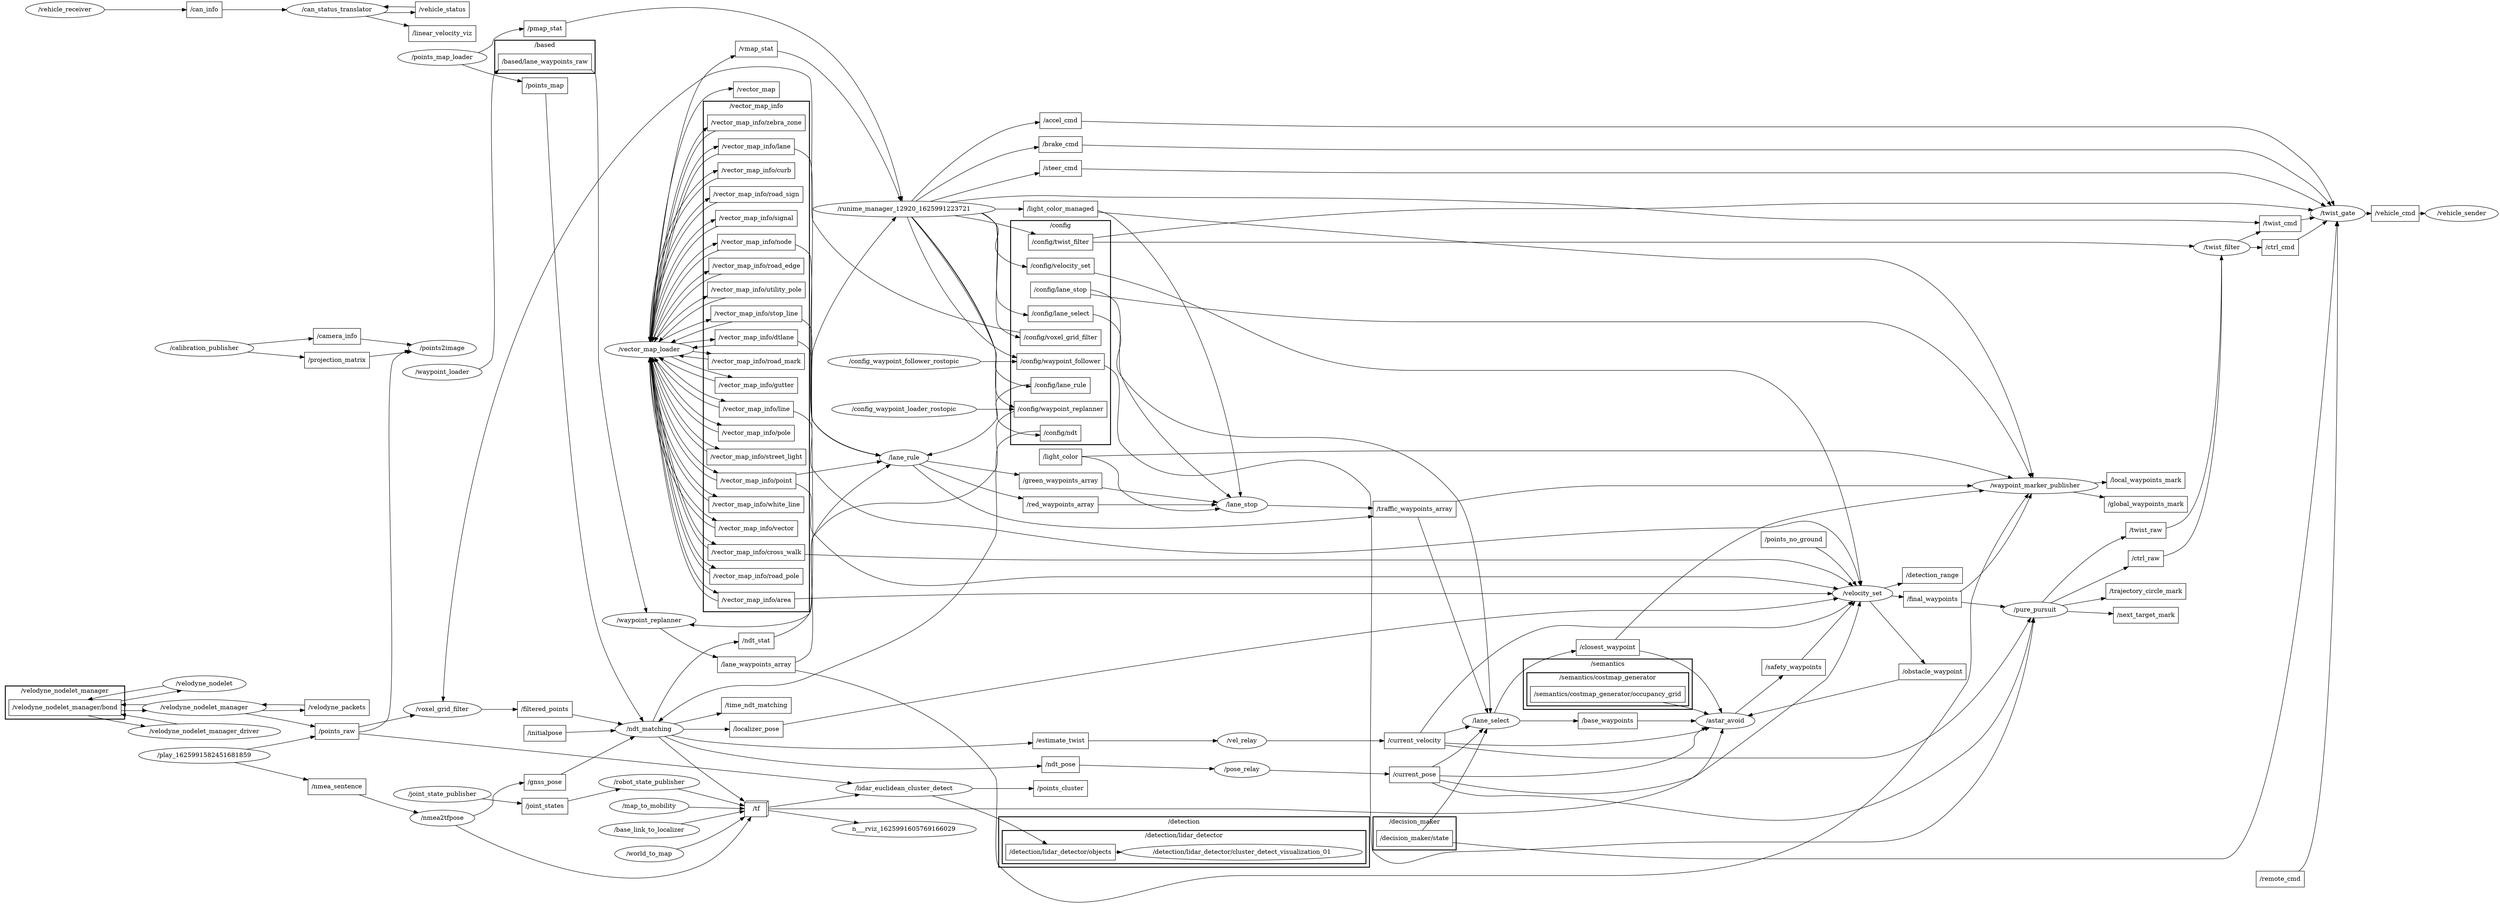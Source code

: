 digraph graphname {
	graph [bb="0,0,4551.3,2062",
		compound=True,
		rank=same,
		rankdir=LR,
		ranksep=0.2
	];
	node [label="\N"];
	subgraph cluster___semantics {
		graph [bb="2748.7,355,3052.7,469",
			compound=True,
			label="/semantics",
			lheight=0.21,
			lp="2900.7,457.5",
			lwidth=0.81,
			rank=same,
			rankdir=LR,
			ranksep=0.2,
			style=bold
		];
		subgraph cluster___semantics__costmap_generator {
			graph [bb="2756.7,363,3044.7,438",
				compound=True,
				label="/semantics/costmap_generator",
				lheight=0.21,
				lp="2900.7,426.5",
				lwidth=2.31,
				rank=same,
				rankdir=LR,
				ranksep=0.2,
				style=bold
			];
			t___semantics__costmap_generator__occupancy_grid			 [URL=topic_3A__semantics__costmap_generator__occupancy_grid,
				height=0.5,
				label="/semantics/costmap_generator/occupancy_grid",
				pos="2900.7,389",
				shape=box,
				tooltip="topic:/semantics/costmap_generator/occupancy_grid",
				width=3.7778];
		}
	}
	subgraph cluster___config {
		graph [bb="1827.3,1229,2010.3,1736",
			compound=True,
			label="/config",
			lheight=0.21,
			lp="1918.8,1724.5",
			lwidth=0.54,
			rank=same,
			rankdir=LR,
			ranksep=0.2,
			style=bold
		];
		t___config__twist_filter		 [URL=topic_3A__config__twist_filter,
			height=0.5,
			label="/config/twist_filter",
			pos="1918.8,1687",
			shape=box,
			tooltip="topic:/config/twist_filter",
			width=1.6389];
		t___config__lane_select		 [URL=topic_3A__config__lane_select,
			height=0.5,
			label="/config/lane_select",
			pos="1918.8,1525",
			shape=box,
			tooltip="topic:/config/lane_select",
			width=1.6528];
		t___config__lane_rule		 [URL=topic_3A__config__lane_rule,
			height=0.5,
			label="/config/lane_rule",
			pos="1918.8,1309",
			shape=box,
			tooltip="topic:/config/lane_rule",
			width=1.5139];
		t___config__waypoint_follower		 [URL=topic_3A__config__waypoint_follower,
			height=0.5,
			label="/config/waypoint_follower",
			pos="1918.8,1471",
			shape=box,
			tooltip="topic:/config/waypoint_follower",
			width=2.2361];
		t___config__voxel_grid_filter		 [URL=topic_3A__config__voxel_grid_filter,
			height=0.5,
			label="/config/voxel_grid_filter",
			pos="1918.8,1363",
			shape=box,
			tooltip="topic:/config/voxel_grid_filter",
			width=2.0833];
		t___config__lane_stop		 [URL=topic_3A__config__lane_stop,
			height=0.5,
			label="/config/lane_stop",
			pos="1918.8,1633",
			shape=box,
			tooltip="topic:/config/lane_stop",
			width=1.5278];
		t___config__ndt		 [URL=topic_3A__config__ndt,
			height=0.5,
			label="/config/ndt",
			pos="1918.8,1255",
			shape=box,
			tooltip="topic:/config/ndt",
			width=1.0556];
		t___config__velocity_set		 [URL=topic_3A__config__velocity_set,
			height=0.5,
			label="/config/velocity_set",
			pos="1918.8,1579",
			shape=box,
			tooltip="topic:/config/velocity_set",
			width=1.7222];
		t___config__waypoint_replanner		 [URL=topic_3A__config__waypoint_replanner,
			height=0.5,
			label="/config/waypoint_replanner",
			pos="1918.8,1417",
			shape=box,
			tooltip="topic:/config/waypoint_replanner",
			width=2.3194];
	}
	subgraph cluster___vector_map_info {
		graph [bb="1273.9,527,1468.9,1682",
			compound=True,
			label="/vector_map_info",
			lheight=0.21,
			lp="1371.4,1670.5",
			lwidth=1.35,
			rank=same,
			rankdir=LR,
			ranksep=0.2,
			style=bold
		];
		t___vector_map_info__zebra_zone		 [URL=topic_3A__vector_map_info__zebra_zone,
			height=0.5,
			label="/vector_map_info/zebra_zone",
			pos="1371.4,1633",
			shape=box,
			tooltip="topic:/vector_map_info/zebra_zone",
			width=2.4861];
		t___vector_map_info__dtlane		 [URL=topic_3A__vector_map_info__dtlane,
			height=0.5,
			label="/vector_map_info/dtlane",
			pos="1371.4,1147",
			shape=box,
			tooltip="topic:/vector_map_info/dtlane",
			width=2.0833];
		t___vector_map_info__curb		 [URL=topic_3A__vector_map_info__curb,
			height=0.5,
			label="/vector_map_info/curb",
			pos="1371.4,1525",
			shape=box,
			tooltip="topic:/vector_map_info/curb",
			width=1.9583];
		t___vector_map_info__road_sign		 [URL=topic_3A__vector_map_info__road_sign,
			height=0.5,
			label="/vector_map_info/road_sign",
			pos="1371.4,1471",
			shape=box,
			tooltip="topic:/vector_map_info/road_sign",
			width=2.3611];
		t___vector_map_info__signal		 [URL=topic_3A__vector_map_info__signal,
			height=0.5,
			label="/vector_map_info/signal",
			pos="1371.4,1417",
			shape=box,
			tooltip="topic:/vector_map_info/signal",
			width=2.0694];
		t___vector_map_info__lane		 [URL=topic_3A__vector_map_info__lane,
			height=0.5,
			label="/vector_map_info/lane",
			pos="1371.4,1579",
			shape=box,
			tooltip="topic:/vector_map_info/lane",
			width=1.9444];
		t___vector_map_info__road_edge		 [URL=topic_3A__vector_map_info__road_edge,
			height=0.5,
			label="/vector_map_info/road_edge",
			pos="1371.4,1309",
			shape=box,
			tooltip="topic:/vector_map_info/road_edge",
			width=2.4028];
		t___vector_map_info__utility_pole		 [URL=topic_3A__vector_map_info__utility_pole,
			height=0.5,
			label="/vector_map_info/utility_pole",
			pos="1371.4,1255",
			shape=box,
			tooltip="topic:/vector_map_info/utility_pole",
			width=2.4861];
		t___vector_map_info__line		 [URL=topic_3A__vector_map_info__line,
			height=0.5,
			label="/vector_map_info/line",
			pos="1371.4,985",
			shape=box,
			tooltip="topic:/vector_map_info/line",
			width=1.9028];
		t___vector_map_info__node		 [URL=topic_3A__vector_map_info__node,
			height=0.5,
			label="/vector_map_info/node",
			pos="1371.4,1363",
			shape=box,
			tooltip="topic:/vector_map_info/node",
			width=1.9861];
		t___vector_map_info__road_mark		 [URL=topic_3A__vector_map_info__road_mark,
			height=0.5,
			label="/vector_map_info/road_mark",
			pos="1371.4,1093",
			shape=box,
			tooltip="topic:/vector_map_info/road_mark",
			width=2.4444];
		t___vector_map_info__gutter		 [URL=topic_3A__vector_map_info__gutter,
			height=0.5,
			label="/vector_map_info/gutter",
			pos="1371.4,1039",
			shape=box,
			tooltip="topic:/vector_map_info/gutter",
			width=2.0694];
		t___vector_map_info__stop_line		 [URL=topic_3A__vector_map_info__stop_line,
			height=0.5,
			label="/vector_map_info/stop_line",
			pos="1371.4,1201",
			shape=box,
			tooltip="topic:/vector_map_info/stop_line",
			width=2.3194];
		t___vector_map_info__pole		 [URL=topic_3A__vector_map_info__pole,
			height=0.5,
			label="/vector_map_info/pole",
			pos="1371.4,931",
			shape=box,
			tooltip="topic:/vector_map_info/pole",
			width=1.9444];
		t___vector_map_info__street_light		 [URL=topic_3A__vector_map_info__street_light,
			height=0.5,
			label="/vector_map_info/street_light",
			pos="1371.4,877",
			shape=box,
			tooltip="topic:/vector_map_info/street_light",
			width=2.4722];
		t___vector_map_info__cross_walk		 [URL=topic_3A__vector_map_info__cross_walk,
			height=0.5,
			label="/vector_map_info/cross_walk",
			pos="1371.4,553",
			shape=box,
			tooltip="topic:/vector_map_info/cross_walk",
			width=2.4722];
		t___vector_map_info__white_line		 [URL=topic_3A__vector_map_info__white_line,
			height=0.5,
			label="/vector_map_info/white_line",
			pos="1371.4,769",
			shape=box,
			tooltip="topic:/vector_map_info/white_line",
			width=2.4167];
		t___vector_map_info__vector		 [URL=topic_3A__vector_map_info__vector,
			height=0.5,
			label="/vector_map_info/vector",
			pos="1371.4,715",
			shape=box,
			tooltip="topic:/vector_map_info/vector",
			width=2.0972];
		t___vector_map_info__point		 [URL=topic_3A__vector_map_info__point,
			height=0.5,
			label="/vector_map_info/point",
			pos="1371.4,823",
			shape=box,
			tooltip="topic:/vector_map_info/point",
			width=2.0139];
		t___vector_map_info__road_pole		 [URL=topic_3A__vector_map_info__road_pole,
			height=0.5,
			label="/vector_map_info/road_pole",
			pos="1371.4,607",
			shape=box,
			tooltip="topic:/vector_map_info/road_pole",
			width=2.375];
		t___vector_map_info__area		 [URL=topic_3A__vector_map_info__area,
			height=0.5,
			label="/vector_map_info/area",
			pos="1371.4,661",
			shape=box,
			tooltip="topic:/vector_map_info/area",
			width=1.9444];
	}
	subgraph cluster___decision_maker {
		graph [bb="2472.2,1592,2623.2,1667",
			compound=True,
			label="/decision_maker",
			lheight=0.21,
			lp="2547.7,1655.5",
			lwidth=1.26,
			rank=same,
			rankdir=LR,
			ranksep=0.2,
			style=bold
		];
		t___decision_maker__state		 [URL=topic_3A__decision_maker__state,
			height=0.5,
			label="/decision_maker/state",
			pos="2547.7,1618",
			shape=box,
			tooltip="topic:/decision_maker/state",
			width=1.875];
	}
	subgraph cluster___based {
		graph [bb="889.04,1797,1072,1872",
			compound=True,
			label="/based",
			lheight=0.21,
			lp="980.54,1860.5",
			lwidth=0.49,
			rank=same,
			rankdir=LR,
			ranksep=0.2,
			style=bold
		];
		t___based__lane_waypoints_raw		 [URL=topic_3A__based__lane_waypoints_raw,
			height=0.5,
			label="/based/lane_waypoints_raw",
			pos="980.54,1823",
			shape=box,
			tooltip="topic:/based/lane_waypoints_raw",
			width=2.3194];
	}
	subgraph cluster___detection {
		graph [bb="1807.3,8,2464.2,122",
			compound=True,
			label="/detection",
			lheight=0.21,
			lp="2135.7,110.5",
			lwidth=0.75,
			rank=same,
			rankdir=LR,
			ranksep=0.2,
			style=bold
		];
		subgraph cluster___detection__lidar_detector {
			graph [bb="1815.3,16,2456.2,91",
				compound=True,
				label="/detection/lidar_detector",
				lheight=0.21,
				lp="2135.7,79.5",
				lwidth=1.85,
				rank=same,
				rankdir=LR,
				ranksep=0.2,
				style=bold
			];
			t___detection__lidar_detector__objects			 [URL=topic_3A__detection__lidar_detector__objects,
				height=0.5,
				label="/detection/lidar_detector/objects",
				pos="1918.8,42",
				shape=box,
				tooltip="topic:/detection/lidar_detector/objects",
				width=2.6528];
			n___detection__lidar_detector__cluster_detect_visualization_01			 [URL=__detection__lidar_detector__cluster_detect_visualization_01,
				height=0.5,
				label="/detection/lidar_detector/cluster_detect_visualization_01",
				pos="2238.2,42",
				shape=ellipse,
				tooltip="/detection/lidar_detector/cluster_detect_visualization_01",
				width=5.8314];
			t___detection__lidar_detector__objects -> n___detection__lidar_detector__cluster_detect_visualization_01			 [penwidth=1,
				pos="e,2028.1,42 2014.6,42 2015.7,42 2016.8,42 2018,42"];
		}
	}
	subgraph cluster___velodyne_nodelet_manager {
		graph [bb="8,472,225,547",
			compound=True,
			label="/velodyne_nodelet_manager",
			lheight=0.21,
			lp="116.5,535.5",
			lwidth=2.14,
			rank=same,
			rankdir=LR,
			ranksep=0.2,
			style=bold
		];
		t___velodyne_nodelet_manager__bond		 [URL=topic_3A__velodyne_nodelet_manager__bond,
			height=0.5,
			label="/velodyne_nodelet_manager/bond",
			pos="116.5,498",
			shape=box,
			tooltip="topic:/velodyne_nodelet_manager/bond",
			width=2.7917];
	}
	n___astar_avoid	 [URL=__astar_avoid,
		height=0.5,
		label="/astar_avoid",
		pos="3114.6,487",
		shape=ellipse,
		tooltip="/astar_avoid",
		width=1.4985];
	t___semantics__costmap_generator__occupancy_grid -> n___astar_avoid	 [penwidth=1,
		pos="e,3082.7,472.37 2940.1,407.09 2978,424.42 3034.9,450.48 3073.3,468.09"];
	n___twist_filter	 [URL=__twist_filter,
		height=0.5,
		label="/twist_filter",
		pos="4034.2,1572",
		shape=ellipse,
		tooltip="/twist_filter",
		width=1.4443];
	t___config__twist_filter -> n___twist_filter	 [penwidth=1,
		pos="e,3982,1572 1978,1673.4 2112.1,1642.9 2436.1,1572 2547.7,1572 2547.7,1572 2547.7,1572 3689.8,1572 3788.3,1572 3902.7,1572 3971.7,1572"];
	n___twist_gate	 [URL=__twist_gate,
		height=0.5,
		label="/twist_gate",
		pos="4252.6,1877",
		shape=ellipse,
		tooltip="/twist_gate",
		width=1.3721];
	t___config__twist_filter -> n___twist_gate	 [penwidth=1,
		pos="e,4234.1,1860.3 1978.2,1686.7 2089.8,1686.1 2338.3,1685 2547.7,1685 2547.7,1685 2547.7,1685 2900.7,1685 3142.5,1685 3199.9,1637.6 3441.3,1624 3495.5,1621 3509.1,1622.7 3563.3,1624 3743.4,1628.4 3805.3,1567.1 3968.2,1644 4047,1681.2 4029.2,1738.5 4100.2,1789 4135.3,1813.9 4152.2,1805 4189.2,1827 4202.1,1834.6 4215.2,1844.6 4226.2,1853.6"];
	n___lane_select	 [URL=__lane_select,
		height=0.5,
		label="/lane_select",
		pos="2688.7,996",
		shape=ellipse,
		tooltip="/lane_select",
		width=1.4443];
	t___config__lane_select -> n___lane_select	 [penwidth=1,
		pos="e,2637.6,1000.2 1978.4,1519.9 1992.1,1515.9 2005.3,1509.1 2014.3,1498 2045.3,1459.5 1999.7,1316.3 2028.3,1276 2171.9,1073.2 2492.9,1016.4 2627.4,1001.3"];
	n___lane_rule	 [URL=__lane_rule,
		height=0.5,
		label="/lane_rule",
		pos="1638.1,1201",
		shape=ellipse,
		tooltip="/lane_rule",
		width=1.2818];
	t___config__lane_rule -> n___lane_rule	 [penwidth=1,
		pos="e,1664.6,1215.8 1864.3,1298.2 1845.9,1293.9 1825.5,1288.5 1807.3,1282 1759.5,1265 1707.2,1238.7 1673.6,1220.7"];
	n___pure_pursuit	 [URL=__pure_pursuit,
		height=0.5,
		label="/pure_pursuit",
		pos="3689.8,1418",
		shape=ellipse,
		tooltip="/pure_pursuit",
		width=1.6068];
	t___config__waypoint_follower -> n___pure_pursuit	 [penwidth=1,
		pos="e,3644.7,1429.3 1999.4,1484.3 2118.9,1502.8 2349.9,1534 2547.7,1534 2547.7,1534 2547.7,1534 2900.7,1534 3179.1,1534 3506.9,1462.5 3634.8,1431.7"];
	n___voxel_grid_filter	 [URL=__voxel_grid_filter,
		height=0.5,
		label="/voxel_grid_filter",
		pos="793.95,565",
		shape=ellipse,
		tooltip="/voxel_grid_filter",
		width=2.022];
	t___config__voxel_grid_filter -> n___voxel_grid_filter	 [penwidth=1,
		pos="e,855.57,574.87 1843.4,1379.5 1739.3,1406.9 1555.4,1472.5 1476.9,1608 1469.8,1620.2 1479.2,1725.3 1468.9,1735 1437.3,1764.7 1309.3,1760.1 1273.9,1735 850.91,1434.7 1024.6,1133.8 889.04,633 884.19,615.08 893.45,605.82 881.04,592 876.43,586.86 870.85,582.68 864.78,579.29"];
	n___waypoint_marker_publisher	 [URL=__waypoint_marker_publisher,
		height=0.5,
		label="/waypoint_marker_publisher",
		pos="3689.8,1686",
		shape=ellipse,
		tooltip="/waypoint_marker_publisher",
		width=3.1233];
	t___config__lane_stop -> n___waypoint_marker_publisher	 [penwidth=1,
		pos="e,3596,1696 1973.9,1646.4 2082.9,1671.7 2333.7,1724 2547.7,1724 2547.7,1724 2547.7,1724 3114.6,1724 3279.6,1724 3470.7,1708.2 3585.8,1697"];
	n___lane_stop	 [URL=__lane_stop,
		height=0.5,
		label="/lane_stop",
		pos="2238.2,1303",
		shape=ellipse,
		tooltip="/lane_stop",
		width=1.2999];
	t___config__lane_stop -> n___lane_stop	 [penwidth=1,
		pos="e,2220.2,1319.7 1974.3,1627.2 1988.9,1623.2 2003.5,1616.7 2014.3,1606 2030.1,1590.4 2017.9,1577.6 2028.3,1558 2078.9,1462.4 2168.9,1369.2 2212.8,1326.8"];
	n___ndt_matching	 [URL=__ndt_matching,
		height=0.5,
		label="/ndt_matching",
		pos="1173,417",
		shape=ellipse,
		tooltip="/ndt_matching",
		width=1.7151];
	t___config__ndt -> n___ndt_matching	 [penwidth=1,
		pos="e,1221.7,428.09 1880.6,1256 1856.1,1254.4 1825.6,1248.1 1807.3,1228 1790.9,1210.1 1806.3,1197.2 1799.3,1174 1699.6,843.92 1743.6,680.49 1468.9,472 1398.9,418.85 1360.2,455.7 1273.9,439 1260.2,436.34 1245.4,433.26 1231.6,430.26"];
	n___velocity_set	 [URL=__velocity_set,
		height=0.5,
		label="/velocity_set",
		pos="3371.4,674",
		shape=ellipse,
		tooltip="/velocity_set",
		width=1.5526];
	t___config__velocity_set -> n___velocity_set	 [penwidth=1,
		pos="e,3368.9,692.34 1980.8,1561.9 1992,1558.7 2003.5,1555.3 2014.3,1552 2253.2,1478.2 2297.6,1373 2547.7,1373 2547.7,1373 2547.7,1373 3114.6,1373 3260,1373 3348.2,833.39 3367.4,702.4"];
	n___waypoint_replanner	 [URL=__waypoint_replanner,
		height=0.5,
		label="/waypoint_replanner",
		pos="1173,1846",
		shape=ellipse,
		tooltip="/waypoint_replanner",
		width=2.3109];
	t___config__waypoint_replanner -> n___waypoint_replanner	 [penwidth=1,
		pos="e,1251.5,1852.1 1835.3,1424.3 1824.5,1428.7 1814.7,1435 1807.3,1444 1792,1462.8 1815.7,1644.2 1799.3,1662 1701.5,1768 1576.1,1595.2 1476.9,1700 1457.5,1720.5 1488.9,1807 1468.9,1827 1440.7,1855.2 1338.1,1856.2 1261.6,1852.6"];
	n___vector_map_loader	 [URL=__vector_map_loader,
		height=0.5,
		label="/vector_map_loader",
		pos="1173,1120",
		shape=ellipse,
		tooltip="/vector_map_loader",
		width=2.2567];
	t___vector_map_info__zebra_zone -> n___vector_map_loader	 [penwidth=1,
		pos="e,1174.5,1138.2 1301.1,1614.8 1290.9,1610.6 1281.4,1604.9 1273.9,1597 1211.5,1530.3 1183.2,1240.5 1175.4,1148.2"];
	t___vector_map_info__dtlane -> n___lane_rule	 [penwidth=1,
		pos="e,1596.9,1192.6 1446.8,1162.3 1491.6,1171.3 1547.2,1182.6 1586.9,1190.6"];
	t___vector_map_info__dtlane -> n___vector_map_loader	 [penwidth=1,
		pos="e,1252.3,1124.2 1296.1,1130.2 1285.2,1128.5 1273.8,1126.9 1262.5,1125.5"];
	t___vector_map_info__curb -> n___vector_map_loader	 [penwidth=1,
		pos="e,1176,1138.3 1302.5,1506.8 1291.9,1502.7 1281.8,1497 1273.9,1489 1224.8,1439.5 1189.6,1226.2 1177.5,1148.4"];
	t___vector_map_info__road_sign -> n___vector_map_loader	 [penwidth=1,
		pos="e,1177,1138.1 1303.8,1452.9 1292.8,1448.8 1282.3,1443.1 1273.9,1435 1231.4,1393.8 1193.4,1217.3 1179,1147.9"];
	t___vector_map_info__signal -> n___vector_map_loader	 [penwidth=1,
		pos="e,1174.7,1138.3 1305.2,1398.9 1293.7,1394.8 1282.7,1389.1 1273.9,1381 1204.7,1317.6 1182.7,1202.1 1175.9,1148.5"];
	t___vector_map_info__lane -> n___lane_rule	 [penwidth=1,
		pos="e,1634.8,1219.2 1441.6,1567.4 1451.5,1563.7 1461,1558.6 1468.9,1552 1573.9,1464.3 1618.6,1296.1 1632.8,1229.3"];
	t___vector_map_info__lane -> n___vector_map_loader	 [penwidth=1,
		pos="e,1175.2,1138.3 1301.8,1560.8 1291.4,1556.7 1281.6,1551 1273.9,1543 1218.2,1484.9 1186.2,1233.6 1176.3,1148.3"];
	t___vector_map_info__road_edge -> n___vector_map_loader	 [penwidth=1,
		pos="e,1181.3,1138 1311,1291 1297.9,1286.8 1284.8,1281.1 1273.9,1273 1230,1240.1 1200.6,1182 1185.4,1147.5"];
	t___vector_map_info__utility_pole -> n___vector_map_loader	 [penwidth=1,
		pos="e,1189.8,1138 1317.1,1236.9 1302.4,1232.6 1287,1226.9 1273.9,1219 1242.5,1199.9 1214.6,1168.3 1196.1,1145.8"];
	t___vector_map_info__line -> n___vector_map_loader	 [penwidth=1,
		pos="e,1181.3,1101.9 1302.8,989.93 1292.7,993.3 1282.8,997.63 1273.9,1003 1236.5,1025.7 1204.1,1066.1 1186.7,1093.2"];
	t___vector_map_info__line -> n___velocity_set	 [penwidth=1,
		pos="e,3353.5,691.12 1438.4,966.95 1448.7,964.05 1459.1,961.01 1468.9,958 1670.6,896.28 1707.9,807 1918.8,807 1918.8,807 1918.8,807 3114.6,807 3208.4,807 3302.1,736.13 3345.9,697.86"];
	t___vector_map_info__node -> n___lane_rule	 [penwidth=1,
		pos="e,1621.5,1218.2 1443,1346.8 1451.9,1343.7 1460.8,1340.2 1468.9,1336 1526.6,1306.6 1583.3,1255.5 1614.2,1225.4"];
	t___vector_map_info__node -> n___vector_map_loader	 [penwidth=1,
		pos="e,1177.2,1138 1307.4,1345 1295.4,1340.8 1283.5,1335.1 1273.9,1327 1217.3,1279.1 1190.5,1192.5 1179.5,1147.9"];
	t___vector_map_info__road_mark -> n___vector_map_loader	 [penwidth=1,
		pos="e,1227.2,1106.5 1283.3,1098.3 1267.8,1100.3 1251.9,1102.6 1237.2,1104.9"];
	t___vector_map_info__gutter -> n___vector_map_loader	 [penwidth=1,
		pos="e,1190.6,1102.4 1296.9,1048.9 1289,1051.3 1281.3,1054.1 1273.9,1057 1247.4,1067.6 1218.8,1083.3 1198.9,1096.7"];
	t___vector_map_info__stop_line -> n___lane_rule	 [penwidth=1,
		pos="e,1591.6,1201 1455.1,1201 1496.3,1201 1544.8,1201 1581.6,1201"];
	t___vector_map_info__stop_line -> n___vector_map_loader	 [penwidth=1,
		pos="e,1213.3,1135.9 1328.5,1183 1311.3,1177.8 1291.4,1172 1273.9,1165 1256.7,1158.1 1238.5,1149 1222.4,1140.7"];
	t___vector_map_info__pole -> n___vector_map_loader	 [penwidth=1,
		pos="e,1177.5,1101.9 1301.3,934.63 1291.6,938.18 1282.1,942.9 1273.9,949 1224.8,985.7 1194,1053.9 1180.6,1092.4"];
	t___vector_map_info__street_light -> n___vector_map_loader	 [penwidth=1,
		pos="e,1175.4,1101.8 1282,889.04 1279.2,890.86 1276.5,892.85 1273.9,895 1212.8,946.68 1186.4,1043.5 1177.2,1091.7"];
	t___vector_map_info__cross_walk -> n___vector_map_loader	 [penwidth=1,
		pos="e,1173.7,1102 1282.1,563.62 1279.2,565.83 1276.4,568.28 1273.9,571 1203.1,648.19 1179.5,990.74 1174.2,1091.9"];
	t___vector_map_info__cross_walk -> n___velocity_set	 [penwidth=1,
		pos="e,3318.9,680.17 1438.2,571.02 1578.8,608.83 1894.5,693 1918.8,693 1918.8,693 1918.8,693 3114.6,693 3181,693 3256.9,686.6 3308.8,681.23"];
	t___vector_map_info__white_line -> n___vector_map_loader	 [penwidth=1,
		pos="e,1175.7,1102 1284.2,778.82 1280.6,781.23 1277.1,783.94 1273.9,787 1229.7,829.89 1190.3,1019.1 1177.4,1091.7"];
	t___vector_map_info__vector -> n___vector_map_loader	 [penwidth=1,
		pos="e,1175,1101.9 1295.6,718.26 1287.6,721.93 1280.1,726.76 1273.9,733 1223.1,784.27 1187.1,1010.9 1176.3,1091.6"];
	t___vector_map_info__point -> n___lane_rule	 [penwidth=1,
		pos="e,1634.8,1182.8 1444.1,835.55 1453.1,839.2 1461.6,843.92 1468.9,850 1573.9,937.71 1618.6,1105.9 1632.8,1172.7"];
	t___vector_map_info__point -> n___vector_map_loader	 [penwidth=1,
		pos="e,1173.9,1102 1298.7,825.82 1289.6,829.51 1281.1,834.47 1273.9,841 1200.1,908.64 1180,1035.5 1174.8,1092"];
	t___vector_map_info__point -> n___velocity_set	 [penwidth=1,
		pos="e,3318.9,667.83 1439.6,804.96 1449.5,802.1 1459.5,799.07 1468.9,796 1472.5,794.83 1473.3,794.23 1476.9,793 1671.5,726.19 1713.1,655 1918.8,655 1918.8,655 1918.8,655 3114.6,655 3181,655 3256.9,661.4 3308.8,666.77"];
	t___vector_map_info__road_pole -> n___vector_map_loader	 [penwidth=1,
		pos="e,1174.1,1101.9 1285.6,615.28 1281.4,618.06 1277.4,621.28 1273.9,625 1209.8,693.51 1181.7,997.37 1174.8,1092"];
	t___vector_map_info__area -> n___vector_map_loader	 [penwidth=1,
		pos="e,1174.5,1101.9 1301.3,661.61 1291.1,665.51 1281.5,671.15 1273.9,679 1216.4,738.86 1184.2,1004.1 1175.4,1091.9"];
	t___vector_map_info__area -> n___velocity_set	 [penwidth=1,
		pos="e,3343.3,689.75 1441.5,672.01 1451.5,675.86 1461,681.04 1468.9,688 1475.8,694.05 1469.4,701.73 1476.9,707 1637.8,820.2 1722.1,731 1918.8,731 1918.8,731 1918.8,731 3114.6,731 3198.4,731 3221.1,730.5 3301.5,707 3312.5,703.8 3323.9,699.09 3334.2,694.22"];
	t___decision_maker__state -> n___twist_gate	 [penwidth=1,
		pos="e,4207.6,1884.5 2615.5,1627.9 2713,1642.8 2897.7,1672.9 3052.7,1710 3340,1778.8 3394.3,1900 3689.8,1900 3689.8,1900 3689.8,1900 4034.2,1900 4090.1,1900 4153.6,1892.5 4197.6,1886"];
	t___decision_maker__state -> n___lane_select	 [penwidth=1,
		pos="e,2684.6,1014 2551.8,1599.7 2571.8,1511.6 2658.1,1130.9 2682.3,1024"];
	t___based__lane_waypoints_raw -> n___waypoint_replanner	 [penwidth=1,
		pos="e,1100.1,1837.3 1064.1,1833 1072.7,1834 1081.5,1835.1 1090.1,1836.1"];
	n___velodyne_nodelet_manager_driver	 [URL=__velodyne_nodelet_manager_driver,
		height=0.5,
		label="/velodyne_nodelet_manager_driver",
		pos="368.84,444",
		shape=ellipse,
		tooltip="/velodyne_nodelet_manager_driver",
		width=3.7733];
	t___velodyne_nodelet_manager__bond -> n___velodyne_nodelet_manager_driver	 [penwidth=1,
		pos="e,264.2,455.5 158.22,479.98 180.39,473.76 208.14,467.35 233,462 239.95,460.5 247.1,458.99 254.33,457.51"];
	n___velodyne_nodelet	 [URL=__velodyne_nodelet,
		height=0.5,
		label="/velodyne_nodelet",
		pos="368.84,552",
		shape=ellipse,
		tooltip="/velodyne_nodelet",
		width=2.0943];
	t___velodyne_nodelet_manager__bond -> n___velodyne_nodelet	 [penwidth=1,
		pos="e,328.65,536.72 217.17,512.55 222.52,513.73 227.82,514.89 233,516 261.33,522.1 293.08,528.44 318.76,534.38"];
	n___velodyne_nodelet_manager	 [URL=__velodyne_nodelet_manager,
		height=0.5,
		label="/velodyne_nodelet_manager",
		pos="368.84,498",
		shape=ellipse,
		tooltip="/velodyne_nodelet_manager",
		width=3.0692];
	t___velodyne_nodelet_manager__bond -> n___velodyne_nodelet_manager	 [penwidth=1,
		pos="e,266.12,491.35 217.32,491.37 229.99,491.25 243.02,491.22 255.87,491.28"];
	t___obstacle_waypoint	 [URL=topic_3A__obstacle_waypoint,
		height=0.5,
		label="/obstacle_waypoint",
		pos="3502.3,563",
		shape=box,
		tooltip="topic:/obstacle_waypoint",
		width=1.6944];
	t___obstacle_waypoint -> n___astar_avoid	 [penwidth=1,
		pos="e,3168.1,489.94 3448.4,544.91 3408.3,532.15 3352.1,515.66 3301.5,506 3260.8,498.21 3214.5,493.48 3178.1,490.68"];
	t___closest_waypoint	 [URL=topic_3A__closest_waypoint,
		height=0.5,
		label="/closest_waypoint",
		pos="2900.7,996",
		shape=box,
		tooltip="topic:/closest_waypoint",
		width=1.5833];
	t___closest_waypoint -> n___astar_avoid	 [penwidth=1,
		pos="e,3107.1,504.9 2908.3,977.88 2940.3,901.58 3064.5,606.09 3103.1,514.34"];
	t___closest_waypoint -> n___waypoint_marker_publisher	 [penwidth=1,
		pos="e,3665.6,1668.4 2919.3,1014.3 2987.3,1080.7 3229.2,1314.9 3441.3,1494 3516.6,1557.5 3609.3,1627 3657.4,1662.4"];
	t___brake_cmd	 [URL=topic_3A__brake_cmd,
		height=0.5,
		label="/brake_cmd",
		pos="1918.8,2016",
		shape=box,
		tooltip="topic:/brake_cmd",
		width=1.125];
	t___brake_cmd -> n___twist_gate	 [penwidth=1,
		pos="e,4244,1894.8 1959.3,2016.9 2111.2,2020.1 2661.2,2031 3114.6,2031 3114.6,2031 3114.6,2031 4034.2,2031 4108.7,2031 4131,2013.5 4189.2,1967 4210.7,1949.8 4228.1,1923.4 4239.2,1903.7"];
	t___filtered_points	 [URL=topic_3A__filtered_points,
		height=0.5,
		label="/filtered_points",
		pos="980.54,417",
		shape=box,
		tooltip="topic:/filtered_points",
		width=1.375];
	t___filtered_points -> n___ndt_matching	 [penwidth=1,
		pos="e,1111.2,417 1030.1,417 1051.6,417 1077.3,417 1100.9,417"];
	t___gnss_pose	 [URL=topic_3A__gnss_pose,
		height=0.5,
		label="/gnss_pose",
		pos="980.54,525",
		shape=box,
		tooltip="topic:/gnss_pose",
		width=1.0556];
	t___gnss_pose -> n___ndt_matching	 [penwidth=1,
		pos="e,1155.6,434.59 1018.8,517.25 1035.7,512.95 1055.5,506.67 1072,498 1100.6,483.09 1128.8,459.5 1148.1,441.62"];
	t___linear_velocity_viz	 [URL=topic_3A__linear_velocity_viz,
		height=0.5,
		label="/linear_velocity_viz",
		pos="793.95,781",
		shape=box,
		tooltip="topic:/linear_velocity_viz",
		width=1.7361];
	t___twist_cmd	 [URL=topic_3A__twist_cmd,
		height=0.5,
		label="/twist_cmd",
		pos="4144.7,1762",
		shape=box,
		tooltip="topic:/twist_cmd",
		width=1.0694];
	t___twist_cmd -> n___twist_gate	 [penwidth=1,
		pos="e,4241.3,1859.3 4172.5,1780.1 4178.3,1784.3 4184.2,1789.1 4189.2,1794 4206.9,1811.2 4223.7,1833.6 4235.6,1850.8"];
	t___light_color_managed	 [URL=topic_3A__light_color_managed,
		height=0.5,
		label="/light_color_managed",
		pos="1918.8,1762",
		shape=box,
		tooltip="topic:/light_color_managed",
		width=1.8889];
	t___light_color_managed -> n___waypoint_marker_publisher	 [penwidth=1,
		pos="e,3634.1,1701.7 1987.2,1762 2102.7,1762 2343.8,1762 2547.7,1762 2547.7,1762 2547.7,1762 3242,1762 3379.6,1762 3537.7,1726.7 3624.4,1704.2"];
	t___light_color_managed -> n___lane_stop	 [penwidth=1,
		pos="e,2234.7,1321 1986.9,1754.1 1996.7,1750.8 2006.2,1746.3 2014.3,1740 2154.6,1630.7 2215,1409.2 2232.5,1331.1"];
	t___remote_cmd	 [URL=topic_3A__remote_cmd,
		height=0.5,
		label="/remote_cmd",
		pos="4144.7,1854",
		shape=box,
		tooltip="topic:/remote_cmd",
		width=1.2361];
	t___remote_cmd -> n___twist_gate	 [penwidth=1,
		pos="e,4209.9,1867.9 4189.2,1863.5 4192.7,1864.2 4196.3,1865 4199.9,1865.8"];
	t___next_target_mark	 [URL=topic_3A__next_target_mark,
		height=0.5,
		label="/next_target_mark",
		pos="3892.2,1472",
		shape=box,
		tooltip="topic:/next_target_mark",
		width=1.6111];
	t___global_waypoints_mark	 [URL=topic_3A__global_waypoints_mark,
		height=0.5,
		label="/global_waypoints_mark",
		pos="3892.2,1671",
		shape=box,
		tooltip="topic:/global_waypoints_mark",
		width=2.1111];
	t___steer_cmd	 [URL=topic_3A__steer_cmd,
		height=0.5,
		label="/steer_cmd",
		pos="1918.8,1962",
		shape=box,
		tooltip="topic:/steer_cmd",
		width=1.0694];
	t___steer_cmd -> n___twist_gate	 [penwidth=1,
		pos="e,4237.2,1894.1 1957.4,1961.3 2055.9,1959.5 2324.1,1955 2547.7,1955 2547.7,1955 2547.7,1955 2688.7,1955 2934.9,1955 2995.8,1980 3242,1980 3242,1980 3242,1980 4034.2,1980 4106.2,1980 4126.3,1968.1 4189.2,1933 4204.1,1924.7 4218.5,1912.4 4229.9,1901.4"];
	t___red_waypoints_array	 [URL=topic_3A__red_waypoints_array,
		height=0.5,
		label="/red_waypoints_array",
		pos="1918.8,1147",
		shape=box,
		tooltip="topic:/red_waypoints_array",
		width=1.8611];
	t___red_waypoints_array -> n___lane_stop	 [penwidth=1,
		pos="e,2215.4,1287.3 1985.8,1163.7 1995.5,1166.7 2005.3,1170.2 2014.3,1174 2086.7,1204.5 2164.8,1253.6 2206.9,1281.6"];
	t___current_velocity	 [URL=topic_3A__current_velocity,
		height=0.5,
		label="/current_velocity",
		pos="2547.7,487",
		shape=box,
		tooltip="topic:/current_velocity",
		width=1.5139];
	t___current_velocity -> n___astar_avoid	 [penwidth=1,
		pos="e,3060.5,487 2602.3,487 2707.5,487 2937.8,487 3050.3,487"];
	t___current_velocity -> n___pure_pursuit	 [penwidth=1,
		pos="e,3688.5,1399.8 2569.3,469 2604.4,440.7 2677.3,386.23 2748.7,359 2902.6,300.2 2949.8,299 3114.6,299 3114.6,299 3114.6,299 3371.4,299 3507,299 3509.1,411.78 3563.3,536 3633,695.62 3677.9,1256.8 3687.7,1389.7"];
	t___current_velocity -> n___velocity_set	 [penwidth=1,
		pos="e,3343.3,658.25 2563.2,505.2 2579.6,523.33 2607.2,550.6 2636.7,566 2742.6,621.32 2781.2,617 2900.7,617 2900.7,617 2900.7,617 3114.6,617 3198.4,617 3221.1,617.5 3301.5,641 3312.5,644.2 3323.9,648.91 3334.2,653.78"];
	t___current_velocity -> n___lane_select	 [penwidth=1,
		pos="e,2683.6,977.84 2552.7,505.12 2573.8,581.25 2655.3,875.65 2680.9,968.07"];
	t___camera_info	 [URL=topic_3A__camera_info,
		height=0.5,
		label="/camera_info",
		pos="605.77,741",
		shape=box,
		tooltip="topic:/camera_info",
		width=1.2361];
	n___points2image	 [URL=__points2image,
		height=0.5,
		label="/points2image",
		pos="793.95,727",
		shape=ellipse,
		tooltip="/points2image",
		width=1.6971];
	t___camera_info -> n___points2image	 [penwidth=1,
		pos="e,734.72,731.41 650.37,737.68 672.53,736.03 699.81,734 724.62,732.16"];
	t___vmap_stat	 [URL=topic_3A__vmap_stat,
		height=0.5,
		label="/vmap_stat",
		pos="1371.4,1800",
		shape=box,
		tooltip="topic:/vmap_stat",
		width=1.0694];
	n___runime_manager_12920_1625991223721	 [URL=__runime_manager_12920_1625991223721,
		height=0.5,
		label="/runime_manager_12920_1625991223721",
		pos="1638.1,1781",
		shape=ellipse,
		tooltip="/runime_manager_12920_1625991223721",
		width=4.4774];
	t___vmap_stat -> n___runime_manager_12920_1625991223721	 [penwidth=1,
		pos="e,1502.1,1790.7 1410.2,1797.2 1432.3,1795.7 1461.6,1793.6 1491.8,1791.4"];
	t___ctrl_cmd	 [URL=topic_3A__ctrl_cmd,
		height=0.5,
		label="/ctrl_cmd",
		pos="4144.7,1640",
		shape=box,
		tooltip="topic:/ctrl_cmd",
		width=0.95833];
	t___ctrl_cmd -> n___twist_gate	 [penwidth=1,
		pos="e,4244.7,1859 4153.3,1658.2 4162.4,1677.3 4176.9,1708.2 4189.2,1735 4207.4,1774.8 4227.9,1821 4240.6,1849.7"];
	t___points_cluster	 [URL=topic_3A__points_cluster,
		height=0.5,
		label="/points_cluster",
		pos="1918.8,148",
		shape=box,
		tooltip="topic:/points_cluster",
		width=1.3333];
	t___lane_waypoints_array	 [URL=topic_3A__lane_waypoints_array,
		height=0.5,
		label="/lane_waypoints_array",
		pos="1371.4,1892",
		shape=box,
		tooltip="topic:/lane_waypoints_array",
		width=1.9444];
	t___lane_waypoints_array -> n___waypoint_marker_publisher	 [penwidth=1,
		pos="e,3669.2,1703.8 1404.6,1910 1488.2,1953.8 1715.6,2062 1918.8,2062 1918.8,2062 1918.8,2062 2547.7,2062 3016.7,2062 3139.8,1976.7 3563.3,1775 3599.7,1757.7 3636.9,1730.1 3661.4,1710.2"];
	t___lane_waypoints_array -> n___lane_rule	 [penwidth=1,
		pos="e,1628.4,1219 1415.7,1874 1435.6,1863.4 1457.2,1848 1468.9,1827 1480.8,1805.7 1471.9,1631.8 1476.9,1608 1508.4,1458 1590.3,1291.8 1623.7,1228"];
	t___light_color	 [URL=topic_3A__light_color,
		height=0.5,
		label="/light_color",
		pos="1918.8,1816",
		shape=box,
		tooltip="topic:/light_color",
		width=1.1111];
	t___light_color -> n___waypoint_marker_publisher	 [penwidth=1,
		pos="e,3657.9,1703.4 1958.9,1814.3 2058.5,1810.1 2325.1,1800 2547.7,1800 2547.7,1800 2547.7,1800 3242,1800 3387,1800 3424.9,1787 3563.3,1744 3593,1734.8 3624.7,1720.2 3649,1708"];
	t___light_color -> n___lane_stop	 [penwidth=1,
		pos="e,2235.4,1321.3 1959.1,1812.3 1977.7,1808.9 1999,1802.1 2014.3,1789 2163.1,1661.8 2218.7,1414.6 2233.7,1331.2"];
	t___joint_states	 [URL=topic_3A__joint_states,
		height=0.5,
		label="/joint_states",
		pos="980.54,271",
		shape=box,
		tooltip="topic:/joint_states",
		width=1.1389];
	n___robot_state_publisher	 [URL=__robot_state_publisher,
		height=0.5,
		label="/robot_state_publisher",
		pos="1173,271",
		shape=ellipse,
		tooltip="/robot_state_publisher",
		width=2.4734];
	t___joint_states -> n___robot_state_publisher	 [penwidth=1,
		pos="e,1083.9,271 1021.8,271 1037.2,271 1055.4,271 1073.7,271"];
	t___ctrl_raw	 [URL=topic_3A__ctrl_raw,
		height=0.5,
		label="/ctrl_raw",
		pos="3892.2,1526",
		shape=box,
		tooltip="topic:/ctrl_raw",
		width=0.90278];
	t___ctrl_raw -> n___twist_filter	 [penwidth=1,
		pos="e,3996,1559.6 3924.8,1536.6 3943,1542.5 3966.1,1549.9 3986.3,1556.5"];
	t___twist_raw	 [URL=topic_3A__twist_raw,
		height=0.5,
		label="/twist_raw",
		pos="3892.2,1418",
		shape=box,
		tooltip="topic:/twist_raw",
		width=1.0278];
	t___twist_raw -> n___twist_filter	 [penwidth=1,
		pos="e,4029.4,1553.7 3929.6,1425.3 3942.9,1429.3 3957.3,1435.5 3968.2,1445 3998.6,1471.5 4017,1515.3 4026.3,1543.9"];
	t___points_no_ground	 [URL=topic_3A__points_no_ground,
		height=0.5,
		label="/points_no_ground",
		pos="3242,853",
		shape=box,
		tooltip="topic:/points_no_ground",
		width=1.6528];
	t___points_no_ground -> n___velocity_set	 [penwidth=1,
		pos="e,3366.7,692.42 3283.8,834.99 3290.3,831.01 3296.4,826.35 3301.5,821 3334.2,786.64 3354.1,734.15 3363.9,702.07"];
	t___safety_waypoints	 [URL=topic_3A__safety_waypoints,
		height=0.5,
		label="/safety_waypoints",
		pos="3242,533",
		shape=box,
		tooltip="topic:/safety_waypoints",
		width=1.5972];
	t___safety_waypoints -> n___velocity_set	 [penwidth=1,
		pos="e,3363.4,655.79 3282.3,551.02 3289.2,555.07 3295.9,559.74 3301.5,565 3326.8,588.36 3346.8,622.71 3358.8,646.58"];
	t___time_ndt_matching	 [URL=topic_3A__time_ndt_matching,
		height=0.5,
		label="/time_ndt_matching",
		pos="1371.4,315",
		shape=box,
		tooltip="topic:/time_ndt_matching",
		width=1.7639];
	t___detection_range	 [URL=topic_3A__detection_range,
		height=0.5,
		label="/detection_range",
		pos="3502.3,674",
		shape=box,
		tooltip="topic:/detection_range",
		width=1.4861];
	t___final_waypoints	 [URL=topic_3A__final_waypoints,
		height=0.5,
		label="/final_waypoints",
		pos="3502.3,1418",
		shape=box,
		tooltip="topic:/final_waypoints",
		width=1.4861];
	t___final_waypoints -> n___waypoint_marker_publisher	 [penwidth=1,
		pos="e,3677.3,1667.9 3515.2,1436.1 3527.6,1453.5 3546.8,1480.5 3563.3,1504 3602.1,1559.2 3647,1624 3671.5,1659.5"];
	t___final_waypoints -> n___pure_pursuit	 [penwidth=1,
		pos="e,3631.8,1418 3556,1418 3576.5,1418 3600.1,1418 3621.7,1418"];
	t___base_waypoints	 [URL=topic_3A__base_waypoints,
		height=0.5,
		label="/base_waypoints",
		pos="2900.7,533",
		shape=box,
		tooltip="topic:/base_waypoints",
		width=1.4861];
	t___base_waypoints -> n___astar_avoid	 [penwidth=1,
		pos="e,3070,497.17 2954.2,521.94 2983.3,515.86 3020,508.13 3052.7,501 3055.1,500.47 3057.6,499.91 3060.1,499.36"];
	t___initialpose	 [URL=topic_3A__initialpose,
		height=0.5,
		label="/initialpose",
		pos="980.54,471",
		shape=box,
		tooltip="topic:/initialpose",
		width=1.0694];
	t___initialpose -> n___ndt_matching	 [penwidth=1,
		pos="e,1128.4,429.52 1019.5,460.07 1047.9,452.09 1086.9,441.16 1118.4,432.31"];
	t___projection_matrix	 [URL=topic_3A__projection_matrix,
		height=0.5,
		label="/projection_matrix",
		pos="605.77,687",
		shape=box,
		tooltip="topic:/projection_matrix",
		width=1.6389];
	t___projection_matrix -> n___points2image	 [penwidth=1,
		pos="e,744.31,716.45 664.79,699.55 686.95,704.26 712.13,709.61 734.33,714.33"];
	t___vector_map	 [URL=topic_3A__vector_map,
		height=0.5,
		label="/vector_map",
		pos="1371.4,1708",
		shape=box,
		tooltip="topic:/vector_map",
		width=1.1806];
	t___pmap_stat	 [URL=topic_3A__pmap_stat,
		height=0.5,
		label="/pmap_stat",
		pos="980.54,1918",
		shape=box,
		tooltip="topic:/pmap_stat",
		width=1.0694];
	t___pmap_stat -> n___runime_manager_12920_1625991223721	 [penwidth=1,
		pos="e,1623.7,1799 1019.1,1926.6 1103.6,1943.7 1310.2,1975.5 1468.9,1919 1531.5,1896.7 1587.6,1840.3 1616.9,1806.9"];
	t___vehicle_cmd	 [URL=topic_3A__vehicle_cmd,
		height=0.5,
		label="/vehicle_cmd",
		pos="4361,1877",
		shape=box,
		tooltip="topic:/vehicle_cmd",
		width=1.25];
	n___vehicle_sender	 [URL=__vehicle_sender,
		height=0.5,
		label="/vehicle_sender",
		pos="4485.6,1877",
		shape=ellipse,
		tooltip="/vehicle_sender",
		width=1.8234];
	t___vehicle_cmd -> n___vehicle_sender	 [penwidth=1,
		pos="e,4420,1877 4406.3,1877 4407.5,1877 4408.6,1877 4409.7,1877"];
	t___ndt_pose	 [URL=topic_3A__ndt_pose,
		height=0.5,
		label="/ndt_pose",
		pos="1918.8,269",
		shape=box,
		tooltip="topic:/ndt_pose",
		width=0.95833];
	n___pose_relay	 [URL=__pose_relay,
		height=0.5,
		label="/pose_relay",
		pos="2238.2,269",
		shape=ellipse,
		tooltip="/pose_relay",
		width=1.4263];
	t___ndt_pose -> n___pose_relay	 [penwidth=1,
		pos="e,2186.6,269 1953.6,269 2007,269 2110,269 2176.3,269"];
	t___local_waypoints_mark	 [URL=topic_3A__local_waypoints_mark,
		height=0.5,
		label="/local_waypoints_mark",
		pos="3892.2,1725",
		shape=box,
		tooltip="topic:/local_waypoints_mark",
		width=2];
	t___green_waypoints_array	 [URL=topic_3A__green_waypoints_array,
		height=0.5,
		label="/green_waypoints_array",
		pos="1918.8,1201",
		shape=box,
		tooltip="topic:/green_waypoints_array",
		width=2.0417];
	t___green_waypoints_array -> n___lane_stop	 [penwidth=1,
		pos="e,2204.8,1290.3 1992.5,1218.8 1999.9,1220.8 2007.3,1222.9 2014.3,1225 2078.1,1244.1 2150.6,1270.2 2195.4,1286.8"];
	t___traffic_waypoints_array	 [URL=topic_3A__traffic_waypoints_array,
		height=0.5,
		label="/traffic_waypoints_array",
		pos="2547.7,1256",
		shape=box,
		tooltip="topic:/traffic_waypoints_array",
		width=2.0833];
	t___traffic_waypoints_array -> n___waypoint_marker_publisher	 [penwidth=1,
		pos="e,3621,1671.7 2585.7,1274 2707.7,1331.3 3101.4,1512.3 3441.3,1624 3497.2,1642.4 3561.8,1658.3 3611,1669.4"];
	t___traffic_waypoints_array -> n___lane_select	 [penwidth=1,
		pos="e,2684.8,1014.1 2569.4,1237.8 2586.1,1222.9 2608.6,1200.5 2623.2,1177 2653.9,1127.4 2673.2,1061.2 2682.4,1024.1"];
	t___vehicle_status	 [URL=topic_3A__vehicle_status,
		height=0.5,
		label="/vehicle_status",
		pos="793.95,835",
		shape=box,
		tooltip="topic:/vehicle_status",
		width=1.3472];
	n___can_status_translator	 [URL=__can_status_translator,
		height=0.5,
		label="/can_status_translator",
		pos="605.77,835",
		shape=ellipse,
		tooltip="/can_status_translator",
		width=2.4192];
	t___vehicle_status -> n___can_status_translator	 [penwidth=1,
		pos="e,686.67,841.69 745.45,840.99 730.61,841.53 713.77,841.78 697.05,841.75"];
	t___trajectory_circle_mark	 [URL=topic_3A__trajectory_circle_mark,
		height=0.5,
		label="/trajectory_circle_mark",
		pos="3892.2,1364",
		shape=box,
		tooltip="topic:/trajectory_circle_mark",
		width=2];
	t___points_map	 [URL=topic_3A__points_map,
		height=0.5,
		label="/points_map",
		pos="980.54,606",
		shape=box,
		tooltip="topic:/points_map",
		width=1.1667];
	t___points_map -> n___ndt_matching	 [penwidth=1,
		pos="e,1162.8,434.95 1018.9,587.79 1036.2,578.5 1056.3,566.16 1072,552 1108,519.74 1139.6,472.93 1157.5,443.76"];
	t___localizer_pose	 [URL=topic_3A__localizer_pose,
		height=0.5,
		label="/localizer_pose",
		pos="1371.4,369",
		shape=box,
		tooltip="topic:/localizer_pose",
		width=1.3611];
	t___localizer_pose -> n___velocity_set	 [penwidth=1,
		pos="e,3356.8,656.5 1420.6,362.53 1593,341.85 2184.1,288.33 2623.2,460 2689.6,485.97 2682.6,533.21 2748.7,560 2977.5,652.75 3074.5,517.09 3301.5,614 3320,621.87 3337.1,636.43 3349.8,649.23"];
	t___velodyne_packets	 [URL=topic_3A__velodyne_packets,
		height=0.5,
		label="/velodyne_packets",
		pos="605.77,498",
		shape=box,
		tooltip="topic:/velodyne_packets",
		width=1.625];
	t___velodyne_packets -> n___velodyne_nodelet_manager	 [penwidth=1,
		pos="e,471.73,504.7 547.26,503.91 527.38,504.52 504.43,504.8 481.76,504.74"];
	t___ndt_stat	 [URL=topic_3A__ndt_stat,
		height=0.5,
		label="/ndt_stat",
		pos="1371.4,499",
		shape=box,
		tooltip="topic:/ndt_stat",
		width=0.875];
	t___ndt_stat -> n___runime_manager_12920_1625991223721	 [penwidth=1,
		pos="e,1498.8,1771.9 1403.1,497.48 1425.3,498.31 1453.6,503.57 1468.9,523 1490.1,549.85 1454.8,1728 1476.9,1754 1480.9,1758.7 1485.4,1762.8 1490.3,1766.4"];
	t___can_info	 [URL=topic_3A__can_info,
		height=0.5,
		label="/can_info",
		pos="368.84,835",
		shape=box,
		tooltip="topic:/can_info",
		width=0.94444];
	t___can_info -> n___can_status_translator	 [penwidth=1,
		pos="e,518.66,835 403.04,835 430.62,835 470.85,835 508.21,835"];
	t___current_pose	 [URL=topic_3A__current_pose,
		height=0.5,
		label="/current_pose",
		pos="2547.7,269",
		shape=box,
		tooltip="topic:/current_pose",
		width=1.25];
	t___current_pose -> n___astar_avoid	 [penwidth=1,
		pos="e,3111.2,468.83 2592.7,271.84 2702.6,279.57 2980.2,304.16 3052.7,359 3085,383.53 3101.4,429.43 3108.9,459.08"];
	t___current_pose -> n___pure_pursuit	 [penwidth=1,
		pos="e,3688.6,1399.7 2592.8,251.08 2659.2,226.41 2787.4,185 2900.7,185 2900.7,185 2900.7,185 3371.4,185 3473.5,185 3509.9,224.11 3563.3,311 3621.7,405.81 3677.3,1225.3 3688,1389.4"];
	t___current_pose -> n___velocity_set	 [penwidth=1,
		pos="e,3366.8,656.01 2593,260.37 2683.9,245.14 2893.8,220.71 3052.7,284 3190.4,338.85 3215.6,385.22 3301.5,506 3333.1,550.32 3353.8,611.03 3364,646.02"];
	t___current_pose -> n___lane_select	 [penwidth=1,
		pos="e,2688.1,977.64 2556.7,287.18 2572.8,320.55 2606.4,394.17 2623.2,460 2671.4,649.6 2684.5,886.26 2687.7,967.27"];
	t___points_raw	 [URL=topic_3A__points_raw,
		height=0.5,
		label="/points_raw",
		pos="605.77,552",
		shape=box,
		tooltip="topic:/points_raw",
		width=1.1111];
	n___lidar_euclidean_cluster_detect	 [URL=__lidar_euclidean_cluster_detect,
		height=0.5,
		label="/lidar_euclidean_cluster_detect",
		pos="1638.1,119",
		shape=ellipse,
		tooltip="/lidar_euclidean_cluster_detect",
		width=3.34];
	t___points_raw -> n___lidar_euclidean_cluster_detect	 [penwidth=1,
		pos="e,1517.6,118.2 646.22,549.45 663.32,546.17 681.8,539.26 692.86,525 731.19,475.61 671.92,295.85 706.86,244 781.81,132.8 846.45,117 980.54,117 980.54,117 980.54,117 1173,117 1286,117 1414.4,117.6 1507.6,118.14"];
	t___points_raw -> n___voxel_grid_filter	 [penwidth=1,
		pos="e,723.64,560.14 646.14,554.79 665.8,556.15 690.17,557.83 713.41,559.44"];
	t___points_raw -> n___points2image	 [penwidth=1,
		pos="e,737.63,719.77 645.79,554.89 662.8,558.24 681.34,565.11 692.86,579 727.43,620.66 672.29,658.34 706.86,700 712.59,706.9 720.05,712.07 728.19,715.94"];
	t___accel_cmd	 [URL=topic_3A__accel_cmd,
		height=0.5,
		label="/accel_cmd",
		pos="1918.8,1908",
		shape=box,
		tooltip="topic:/accel_cmd",
		width=1.0972];
	t___accel_cmd -> n___twist_gate	 [penwidth=1,
		pos="e,4223.8,1891.8 1958.5,1907.6 2057.8,1906.5 2324.9,1904 2547.7,1904 2547.7,1904 2547.7,1904 2900.7,1904 3110.4,1904 3161.7,1938 3371.4,1938 3371.4,1938 3371.4,1938 4034.2,1938 4104.5,1938 4122.4,1927.9 4189.2,1906 4197.6,1903.3 4206.3,1899.8 4214.5,1896.1"];
	t___estimate_twist	 [URL=topic_3A__estimate_twist,
		height=0.5,
		label="/estimate_twist",
		pos="1918.8,475",
		shape=box,
		tooltip="topic:/estimate_twist",
		width=1.375];
	n___vel_relay	 [URL=__vel_relay,
		height=0.5,
		label="/vel_relay",
		pos="2238.2,483",
		shape=ellipse,
		tooltip="/vel_relay",
		width=1.2818];
	t___estimate_twist -> n___vel_relay	 [penwidth=1,
		pos="e,2191.9,481.84 1968.4,476.24 2026.1,477.69 2121.3,480.07 2181.8,481.59"];
	t___nmea_sentence	 [URL=topic_3A__nmea_sentence,
		height=0.5,
		label="/nmea_sentence",
		pos="605.77,606",
		shape=box,
		tooltip="topic:/nmea_sentence",
		width=1.4444];
	n___nmea2tfpose	 [URL=__nmea2tfpose,
		height=0.5,
		label="/nmea2tfpose",
		pos="793.95,511",
		shape=ellipse,
		tooltip="/nmea2tfpose",
		width=1.6249];
	t___nmea_sentence -> n___nmea2tfpose	 [penwidth=1,
		pos="e,740.84,518.93 657.97,598.36 670.67,594.36 683.33,588.27 692.86,579 706.67,565.58 693.05,551.42 706.86,538 713.77,531.29 722.31,526.24 731.33,522.44"];
	n_n__tf	 [URL=topic_3A__tf,
		height=0.5,
		label="/tf",
		pos="1371.4,223",
		shape=box3d,
		tooltip="topic:/tf",
		width=0.75];
	n___rviz_1625991605769166029	 [height=0.5,
		pos="1638.1,177",
		width=3.6108];
	n_n__tf -> n___rviz_1625991605769166029	 [penwidth=1,
		pos="e,1556.5,191.08 1398.5,218.34 1433,212.38 1494.5,201.77 1546.5,192.8"];
	n_n__tf -> n___lidar_euclidean_cluster_detect	 [penwidth=1,
		pos="e,1544.1,130.29 1392.1,204.77 1412.3,187.93 1444.7,163.54 1476.9,150 1494.9,142.45 1514.8,136.72 1534.3,132.38"];
	n_n__tf -> n___astar_avoid	 [penwidth=1,
		pos="e,3111.6,469.01 1398.5,223 1478.2,223 1719,223 1918.8,223 1918.8,223 1918.8,223 2688.7,223 2852.7,223 2929.4,175.8 3052.7,284 3079.1,307.21 3100.6,408.77 3109.8,458.86"];
	n___lidar_euclidean_cluster_detect -> t___detection__lidar_detector__objects	 [penwidth=1,
		pos="e,1852.9,60.067 1695.9,103.14 1738.6,91.446 1796.9,75.431 1843.3,62.725"];
	n___lidar_euclidean_cluster_detect -> t___points_cluster	 [penwidth=1,
		pos="e,1870.6,143.02 1737.1,129.22 1778.3,133.48 1824.8,138.28 1860.4,141.96"];
	n___astar_avoid -> t___safety_waypoints	 [penwidth=1,
		pos="e,3192,514.93 3151.5,500.31 3161.1,503.8 3171.8,507.66 3182.4,511.46"];
	n___map_to_mobility	 [URL=__map_to_mobility,
		height=0.5,
		label="/map_to_mobility",
		pos="1173,325",
		shape=ellipse,
		tooltip="/map_to_mobility",
		width=2.0762];
	n___map_to_mobility -> n_n__tf	 [penwidth=1,
		pos="e,1344.2,224.57 1238.3,316.04 1248.7,312 1258.5,306.22 1265.9,298 1279,283.59 1261.1,269.63 1273.9,255 1289,237.8 1313.4,229.8 1334.1,226.1"];
	n___nmea2tfpose -> t___gnss_pose	 [penwidth=1,
		pos="e,942.47,522.14 850.95,515.28 876.93,517.23 907.35,519.51 932.19,521.37"];
	n___nmea2tfpose -> n_n__tf	 [penwidth=1,
		pos="e,1344,224.97 802.29,492.84 816.02,465.26 846.2,413.55 889.04,390 962.81,349.45 1206.9,411.98 1265.9,352 1280.6,337.06 1261.1,274.62 1273.9,258 1288.2,239.5 1313,230.76 1334.1,226.64"];
	n___base_link_to_localizer	 [URL=__base_link_to_localizer,
		height=0.5,
		label="/base_link_to_localizer",
		pos="1173,217",
		shape=ellipse,
		tooltip="/base_link_to_localizer",
		width=2.5817];
	n___base_link_to_localizer -> n_n__tf	 [penwidth=1,
		pos="e,1344,222.17 1264.9,219.78 1289.4,220.52 1314.3,221.27 1334,221.87"];
	n___ndt_matching -> t___time_ndt_matching	 [penwidth=1,
		pos="e,1307.7,321.77 1227.9,408.44 1242.1,403.71 1256.1,396.37 1265.9,385 1278.6,370.28 1260.8,356.33 1273.9,342 1280.7,334.67 1289.2,329.26 1298.4,325.29"];
	n___ndt_matching -> t___ndt_pose	 [penwidth=1,
		pos="e,1884.2,267.39 1228.6,409.06 1242.8,404.34 1256.7,396.86 1265.9,385 1279.2,367.92 1258.2,302.88 1273.9,288 1317.2,246.96 1734.7,261.05 1873.9,266.95"];
	n___ndt_matching -> t___localizer_pose	 [penwidth=1,
		pos="e,1322.2,380.9 1220.5,405.5 1248,398.85 1282.8,390.43 1312.1,383.35"];
	n___ndt_matching -> t___ndt_stat	 [penwidth=1,
		pos="e,1339.8,489.89 1202.5,433.02 1222.4,443.44 1249.3,456.92 1273.9,467 1292,474.39 1312.4,481.31 1329.9,486.82"];
	n___ndt_matching -> t___estimate_twist	 [penwidth=1,
		pos="e,1869.2,470.94 1233.1,421.37 1292.9,425.74 1387.3,432.7 1468.9,439 1608.7,449.79 1772.9,463.09 1859.1,470.11"];
	n___ndt_matching -> n_n__tf	 [penwidth=1,
		pos="e,1344.4,223.94 1228.8,409.19 1243,404.47 1256.8,396.95 1265.9,385 1283.5,361.96 1256.2,277.91 1273.9,255 1288.2,236.58 1313.2,228.63 1334.4,225.25"];
	n___robot_state_publisher -> n_n__tf	 [penwidth=1,
		pos="e,1344.3,229.55 1230.1,257.18 1263.7,249.05 1305.2,239.02 1334.5,231.93"];
	n___world_to_map	 [URL=__world_to_map,
		height=0.5,
		label="/world_to_map",
		pos="1173,163",
		shape=ellipse,
		tooltip="/world_to_map",
		width=1.8054];
	n___world_to_map -> n_n__tf	 [penwidth=1,
		pos="e,1344.2,214.3 1218.4,176 1233.6,180.38 1250.5,185.34 1265.9,190 1288.7,196.87 1314.2,204.83 1334.4,211.21"];
	n___twist_filter -> t___twist_cmd	 [penwidth=1,
		pos="e,4134.1,1743.8 4044.6,1589.9 4064.1,1623.3 4106,1695.5 4129,1734.9"];
	n___twist_filter -> t___ctrl_cmd	 [penwidth=1,
		pos="e,4115.3,1621.9 4059.8,1587.8 4073.7,1596.3 4091.1,1607 4106.5,1616.5"];
	n___waypoint_marker_publisher -> t___global_waypoints_mark	 [penwidth=1,
		pos="e,3816.1,1676.6 3791.9,1678.4 3796.6,1678.1 3801.3,1677.7 3806,1677.4"];
	n___waypoint_marker_publisher -> t___local_waypoints_mark	 [penwidth=1,
		pos="e,3820.2,1711.1 3761.7,1699.9 3777.4,1702.9 3794.2,1706.1 3810.3,1709.2"];
	n___voxel_grid_filter -> t___filtered_points	 [penwidth=1,
		pos="e,930.73,420.79 856.72,555.54 866.08,551.53 874.69,545.89 881.04,538 894.19,521.67 875.79,460.24 889.04,444 897.14,434.08 908.7,427.68 920.88,423.6"];
	n___lane_rule -> t___red_waypoints_array	 [penwidth=1,
		pos="e,1851.6,1159.9 1679.5,1193 1722.1,1184.8 1789.3,1171.9 1841.7,1161.8"];
	n___lane_rule -> t___green_waypoints_array	 [penwidth=1,
		pos="e,1845.2,1201 1684.5,1201 1725.3,1201 1785.9,1201 1835.2,1201"];
	n___lane_rule -> t___traffic_waypoints_array	 [penwidth=1,
		pos="e,2509.3,1238 1661.8,1185.4 1693.4,1165.6 1751.9,1132.6 1807.3,1120 2066.9,1061.1 2382.2,1182.1 2500.1,1233.9"];
	n___pure_pursuit -> t___next_target_mark	 [penwidth=1,
		pos="e,3834.1,1456.5 3733.7,1429.7 3760.1,1436.8 3794.3,1445.9 3824.2,1453.9"];
	n___pure_pursuit -> t___ctrl_raw	 [penwidth=1,
		pos="e,3859.4,1516.2 3712.6,1434.9 3737.2,1452.6 3778.1,1480.3 3816.2,1499 3826.8,1504.2 3838.7,1508.9 3849.8,1512.9"];
	n___pure_pursuit -> t___twist_raw	 [penwidth=1,
		pos="e,3854.9,1418 3747.8,1418 3778.5,1418 3815.7,1418 3844.7,1418"];
	n___pure_pursuit -> t___trajectory_circle_mark	 [penwidth=1,
		pos="e,3824.5,1382.1 3733.7,1406.3 3757.3,1400 3787.1,1392 3814.5,1384.7"];
	n___waypoint_replanner -> t___lane_waypoints_array	 [penwidth=1,
		pos="e,1301.1,1875.7 1229.9,1859.2 1248.9,1863.6 1270.6,1868.6 1291.2,1873.4"];
	n___calibration_publisher	 [URL=__calibration_publisher,
		height=0.5,
		label="/calibration_publisher",
		pos="368.84,687",
		shape=ellipse,
		tooltip="/calibration_publisher",
		width=2.4373];
	n___calibration_publisher -> t___camera_info	 [penwidth=1,
		pos="e,560.99,730.79 427.71,700.42 465.42,709.01 514.02,720.09 550.91,728.5"];
	n___calibration_publisher -> t___projection_matrix	 [penwidth=1,
		pos="e,546.43,687 456.73,687 483,687 511.43,687 536.34,687"];
	n___velodyne_nodelet_manager_driver -> t___velodyne_nodelet_manager__bond	 [penwidth=1,
		pos="e,217.17,483.45 321.61,460.96 295.46,467.09 262.38,473.68 233,480 231.06,480.42 229.1,480.84 227.13,481.27"];
	n___velodyne_nodelet -> t___velodyne_nodelet_manager__bond	 [penwidth=1,
		pos="e,158.22,516.02 296.49,546.7 275.94,542.98 253.57,538.43 233,534 211.63,529.4 188.14,524.02 167.88,518.65"];
	n___runime_manager_12920_1625991223721 -> t___config__twist_filter	 [penwidth=1,
		pos="e,1859.6,1702.9 1770.1,1770.6 1780.6,1766.4 1790.5,1761 1799.3,1754 1806.5,1748.3 1800.8,1741.5 1807.3,1735 1819.2,1723 1834.5,1713.9 1849.9,1706.9"];
	n___runime_manager_12920_1625991223721 -> t___config__lane_select	 [penwidth=1,
		pos="e,1859.1,1525.7 1777.1,1771.6 1785.4,1767 1792.9,1761.2 1799.3,1754 1814.1,1737.1 1793.1,1569.4 1807.3,1552 1817.8,1539.2 1833.1,1531.9 1849.1,1527.8"];
	n___runime_manager_12920_1625991223721 -> t___config__lane_rule	 [penwidth=1,
		pos="e,1864.2,1308.7 1777.3,1771.8 1785.5,1767.1 1793,1761.3 1799.3,1754 1814.5,1736.4 1792.8,1354.1 1807.3,1336 1818.8,1321.7 1836.4,1314.2 1854.3,1310.5"];
	n___runime_manager_12920_1625991223721 -> t___config__waypoint_follower	 [penwidth=1,
		pos="e,1838.3,1477.1 1777.2,1771.7 1785.4,1767.1 1793,1761.3 1799.3,1754 1818,1732.6 1789.4,1520.1 1807.3,1498 1813.2,1490.7 1820.7,1485.2 1829,1481.1"];
	n___runime_manager_12920_1625991223721 -> t___config__voxel_grid_filter	 [penwidth=1,
		pos="e,1843.6,1367.2 1777.3,1771.8 1785.5,1767.1 1793,1761.3 1799.3,1754 1812.5,1738.7 1794.6,1405.8 1807.3,1390 1814.3,1381.3 1823.7,1375.1 1833.9,1370.7"];
	n___runime_manager_12920_1625991223721 -> t___config__ndt	 [penwidth=1,
		pos="e,1880.8,1253.2 1777.3,1771.8 1785.5,1767.2 1793,1761.3 1799.3,1754 1816.4,1734.1 1790.9,1302.5 1807.3,1282 1822.2,1263.3 1847.7,1256.2 1870.5,1254"];
	n___runime_manager_12920_1625991223721 -> t___config__velocity_set	 [penwidth=1,
		pos="e,1856.6,1580.3 1776.7,1771.7 1785.1,1767.1 1792.8,1761.3 1799.3,1754 1821.3,1729.4 1786.2,1631.3 1807.3,1606 1817.3,1594 1831.6,1586.8 1846.6,1582.6"];
	n___runime_manager_12920_1625991223721 -> t___config__waypoint_replanner	 [penwidth=1,
		pos="e,1835.2,1424.2 1777.3,1771.7 1785.5,1767.1 1793,1761.3 1799.3,1754 1821.9,1728 1785.6,1470.8 1807.3,1444 1812.4,1437.6 1818.8,1432.6 1825.9,1428.7"];
	n___runime_manager_12920_1625991223721 -> t___brake_cmd	 [penwidth=1,
		pos="e,1878.2,2012.5 1647.4,1799.1 1669.3,1839.8 1728.4,1939.2 1807.3,1989 1825.5,2000.5 1848.1,2007 1868.2,2010.8"];
	n___runime_manager_12920_1625991223721 -> t___twist_cmd	 [penwidth=1,
		pos="e,4105.9,1770.6 1675.8,1798.6 1709.4,1813.4 1760.5,1833.6 1807.3,1843 1995.3,1880.6 2046.5,1862 2238.2,1862 2238.2,1862 2238.2,1862 3371.4,1862 3647.3,1862 3974,1798.6 4095.8,1772.8"];
	n___runime_manager_12920_1625991223721 -> t___light_color_managed	 [penwidth=1,
		pos="e,1850.6,1766.6 1776,1771.7 1798.2,1770.2 1820.4,1768.7 1840.6,1767.3"];
	n___runime_manager_12920_1625991223721 -> t___steer_cmd	 [penwidth=1,
		pos="e,1880.2,1957.5 1652.5,1799.1 1679.4,1831.6 1740.5,1899.5 1807.3,1935 1826.6,1945.3 1849.9,1951.7 1870.2,1955.7"];
	n___runime_manager_12920_1625991223721 -> t___accel_cmd	 [penwidth=1,
		pos="e,1879.1,1899 1665.3,1798.9 1697.9,1819.7 1754.8,1854.1 1807.3,1876 1827.1,1884.3 1849.7,1891.2 1869.4,1896.5"];
	n___waypoint_loader	 [URL=__waypoint_loader,
		height=0.5,
		label="/waypoint_loader",
		pos="793.95,673",
		shape=ellipse,
		tooltip="/waypoint_loader",
		width=2.004];
	n___waypoint_loader -> t___based__lane_waypoints_raw	 [penwidth=1,
		pos="e,930.74,1804.8 856.81,681.87 866.28,685.93 874.91,691.74 881.04,700 898.73,723.82 874.34,1742.2 889.04,1768 896.66,1781.3 908.92,1791.8 922.04,1799.9"];
	n___twist_gate -> t___vehicle_cmd	 [penwidth=1,
		pos="e,4315.8,1877 4302,1877 4303.2,1877 4304.3,1877 4305.5,1877"];
	n___vector_map_loader -> t___vector_map_info__zebra_zone	 [penwidth=1,
		pos="e,1281.7,1622 1174.1,1138.1 1179.6,1218.9 1207.3,1543.9 1273.9,1615 1274.1,1615.2 1274.2,1615.3 1274.4,1615.5"];
	n___vector_map_loader -> t___vector_map_info__dtlane	 [penwidth=1,
		pos="e,1296.1,1143.3 1227.2,1133.5 1245.4,1136.5 1266.1,1139.5 1286,1142.1"];
	n___vector_map_loader -> t___vector_map_info__curb	 [penwidth=1,
		pos="e,1300.5,1523.8 1175,1138.1 1183.8,1207.4 1220.7,1453.3 1273.9,1507 1278.9,1512 1284.7,1516.1 1291,1519.5"];
	n___vector_map_loader -> t___vector_map_info__road_sign	 [penwidth=1,
		pos="e,1286,1462.3 1175.7,1138 1186.3,1201 1227.4,1407.9 1273.9,1453 1275.2,1454.2 1276.5,1455.4 1277.8,1456.5"];
	n___vector_map_loader -> t___vector_map_info__signal	 [penwidth=1,
		pos="e,1296.7,1413.4 1173.9,1138 1177.6,1187.9 1195.3,1327 1273.9,1399 1278.1,1402.8 1282.7,1406 1287.6,1408.8"];
	n___vector_map_loader -> t___vector_map_info__lane	 [penwidth=1,
		pos="e,1301.3,1578.4 1174.5,1138.1 1181.6,1213.4 1214,1498.6 1273.9,1561 1279.1,1566.4 1285.3,1570.8 1291.9,1574.2"];
	n___vector_map_loader -> t___vector_map_info__road_edge	 [penwidth=1,
		pos="e,1284.7,1297.9 1177.5,1138.1 1188.6,1173.6 1220.4,1251 1273.9,1291 1274.6,1291.5 1275.2,1291.9 1275.9,1292.4"];
	n___vector_map_loader -> t___vector_map_info__utility_pole	 [penwidth=1,
		pos="e,1281.8,1241.4 1181.3,1138.1 1195.9,1162.9 1228.1,1206.3 1273.3,1236"];
	n___vector_map_loader -> t___vector_map_info__line	 [penwidth=1,
		pos="e,1317.1,1003.1 1189.8,1102 1207.8,1079.6 1238.6,1042.4 1273.9,1021 1284.1,1014.8 1295.8,1010 1307.4,1006.1"];
	n___vector_map_loader -> t___vector_map_info__node	 [penwidth=1,
		pos="e,1299.6,1359.8 1175.4,1138.2 1182.6,1181.6 1208.2,1289.4 1273.9,1345 1278.9,1349.2 1284.4,1352.7 1290.2,1355.7"];
	n___vector_map_loader -> t___vector_map_info__road_mark	 [penwidth=1,
		pos="e,1288,1111 1252.3,1115.8 1260.7,1114.8 1269.4,1113.7 1278,1112.5"];
	n___vector_map_loader -> t___vector_map_info__gutter	 [penwidth=1,
		pos="e,1328.5,1057 1213.3,1104.1 1231.4,1094.6 1253.3,1083.3 1273.9,1075 1288.1,1069.3 1303.9,1064.4 1318.6,1060"];
	n___vector_map_loader -> t___vector_map_info__stop_line	 [penwidth=1,
		pos="e,1287.8,1188.1 1190.6,1137.6 1210.4,1151.9 1243.5,1170.8 1273.9,1183 1275.3,1183.6 1276.7,1184.1 1278.2,1184.7"];
	n___vector_map_loader -> t___vector_map_info__pole	 [penwidth=1,
		pos="e,1311,949.02 1181.3,1102 1195,1069.8 1225.6,1003.1 1273.9,967 1282.1,960.86 1291.7,956.12 1301.5,952.35"];
	n___vector_map_loader -> t___vector_map_info__street_light	 [penwidth=1,
		pos="e,1307.4,895.03 1177.2,1102 1186.4,1061.7 1212.8,964.71 1273.9,913 1281,907.05 1289.2,902.4 1297.9,898.69"];
	n___vector_map_loader -> t___vector_map_info__cross_walk	 [penwidth=1,
		pos="e,1301,571.07 1174,1101.8 1178.9,1017.4 1202.2,667.16 1273.9,589 1279,583.49 1285.1,579.06 1291.7,575.47"];
	n___vector_map_loader -> t___vector_map_info__white_line	 [penwidth=1,
		pos="e,1303.8,787.06 1177,1101.9 1189.5,1041.2 1229.2,848.35 1273.9,805 1279.8,799.33 1286.7,794.83 1294.2,791.2"];
	n___vector_map_loader -> t___vector_map_info__vector	 [penwidth=1,
		pos="e,1302.5,733.17 1176,1101.7 1186.3,1034.2 1222.5,802.87 1273.9,751 1279.5,745.39 1286.1,740.91 1293.2,737.3"];
	n___vector_map_loader -> t___vector_map_info__point	 [penwidth=1,
		pos="e,1305.2,841.08 1174.7,1101.7 1179.9,1054 1199.9,926.77 1273.9,859 1280.3,853.2 1287.7,848.63 1295.7,844.97"];
	n___vector_map_loader -> t___vector_map_info__road_pole	 [penwidth=1,
		pos="e,1301.1,625.2 1174.5,1101.8 1181,1022.8 1209,712.34 1273.9,643 1279,637.54 1285.2,633.14 1291.8,629.57"];
	n___vector_map_loader -> t___vector_map_info__area	 [penwidth=1,
		pos="e,1301.8,679.16 1175.2,1101.7 1183.5,1028.2 1215.8,757.56 1273.9,697 1279.2,691.51 1285.5,687.11 1292.3,683.54"];
	n___vector_map_loader -> t___vmap_stat	 [penwidth=1,
		pos="e,1332.8,1783.7 1174,1138.2 1179.5,1228.9 1207.4,1631.9 1273.9,1735 1286,1753.7 1305.5,1768.2 1323.9,1778.8"];
	n___vector_map_loader -> t___vector_map	 [penwidth=1,
		pos="e,1328.8,1708.6 1173.6,1138.1 1177,1225.8 1196,1604.5 1273.9,1686 1285.5,1698.2 1302.3,1704.3 1318.7,1707.2"];
	n___config_waypoint_loader_rostopic	 [URL=__config_waypoint_loader_rostopic,
		height=0.5,
		label="/config_waypoint_loader_rostopic",
		pos="1638.1,1635",
		shape=ellipse,
		tooltip="/config_waypoint_loader_rostopic",
		width=3.665];
	n___config_waypoint_loader_rostopic -> t___config__waypoint_replanner	 [penwidth=1,
		pos="e,1835.1,1424.5 1761.6,1628.6 1776,1623 1789.1,1614.8 1799.3,1603 1822.4,1576.2 1784.7,1471.2 1807.3,1444 1812.5,1437.7 1818.8,1432.8 1825.9,1428.9"];
	n___play_1625991582451681859	 [URL=__play_1625991582451681859,
		height=0.5,
		label="/play_1625991582451681859",
		pos="368.84,606",
		shape=ellipse,
		tooltip="/play_1625991582451681859",
		width=3.2317];
	n___play_1625991582451681859 -> t___points_raw	 [penwidth=1,
		pos="e,565.58,563.37 443.4,592.08 463.36,588.11 484.89,583.6 504.68,579 521.38,575.11 539.51,570.42 555.75,566.05"];
	n___play_1625991582451681859 -> t___nmea_sentence	 [penwidth=1,
		pos="e,553.6,606 485.22,606 505.37,606 525.6,606 543.58,606"];
	n___velocity_set -> t___obstacle_waypoint	 [penwidth=1,
		pos="e,3481,581.13 3391.3,657.14 3413.1,638.64 3448.4,608.78 3473.3,587.65"];
	n___velocity_set -> t___detection_range	 [penwidth=1,
		pos="e,3448.6,674 3427.7,674 3431.3,674 3434.9,674 3438.5,674"];
	n___velocity_set -> t___final_waypoints	 [penwidth=1,
		pos="e,3499.1,1399.9 3374.6,692.02 3392,791.01 3476,1268.5 3497.4,1389.9"];
	n___joint_state_publisher	 [URL=__joint_state_publisher,
		height=0.5,
		label="/joint_state_publisher",
		pos="793.95,271",
		shape=ellipse,
		tooltip="/joint_state_publisher",
		width=2.4192];
	n___joint_state_publisher -> t___joint_states	 [penwidth=1,
		pos="e,939.41,271 881.24,271 897.73,271 914.47,271 929.4,271"];
	n___vehicle_receiver	 [URL=__vehicle_receiver,
		height=0.5,
		label="/vehicle_receiver",
		pos="116.5,835",
		shape=ellipse,
		tooltip="/vehicle_receiver",
		width=1.9859];
	n___vehicle_receiver -> t___can_info	 [penwidth=1,
		pos="e,334.8,835 188.13,835 232.09,835 286.97,835 324.65,835"];
	n___velodyne_nodelet_manager -> t___velodyne_nodelet_manager__bond	 [penwidth=1,
		pos="e,217.32,504.63 266.12,504.65 253.41,504.76 240.37,504.78 227.55,504.71"];
	n___velodyne_nodelet_manager -> t___velodyne_packets	 [penwidth=1,
		pos="e,547.26,492.09 471.73,491.3 493.84,491.15 516.69,491.32 537.13,491.81"];
	n___velodyne_nodelet_manager -> t___points_raw	 [penwidth=1,
		pos="e,565.58,540.63 441.64,511.57 462.09,515.62 484.3,520.26 504.68,525 521.38,528.89 539.51,533.58 555.75,537.95"];
	n___config_waypoint_follower_rostopic	 [URL=__config_waypoint_follower_rostopic,
		height=0.5,
		label="/config_waypoint_follower_rostopic",
		pos="1638.1,1727",
		shape=ellipse,
		tooltip="/config_waypoint_follower_rostopic",
		width=3.8816];
	n___config_waypoint_follower_rostopic -> t___config__waypoint_follower	 [penwidth=1,
		pos="e,1838.1,1477.3 1764.9,1719.4 1778,1713.8 1789.9,1705.9 1799.3,1695 1813.5,1678.4 1793.4,1514.9 1807.3,1498 1813.2,1490.8 1820.6,1485.4 1828.9,1481.2"];
	n___lane_select -> t___closest_waypoint	 [penwidth=1,
		pos="e,2843.5,996 2740.8,996 2768.6,996 2803.3,996 2833.1,996"];
	n___lane_select -> t___base_waypoints	 [penwidth=1,
		pos="e,2892.4,551.06 2696.8,978.13 2729.3,907.32 2848.9,646.04 2888.1,560.39"];
	n___pose_relay -> t___current_pose	 [penwidth=1,
		pos="e,2502.6,269 2289.7,269 2345.7,269 2434.8,269 2492.3,269"];
	n___lane_stop -> t___traffic_waypoints_array	 [penwidth=1,
		pos="e,2472.6,1267.4 2281.9,1296.4 2328.7,1289.3 2404.1,1277.8 2462.6,1268.9"];
	n___can_status_translator -> t___linear_velocity_viz	 [penwidth=1,
		pos="e,731.23,799 656.69,820.39 676.61,814.67 699.82,808.01 721.43,801.81"];
	n___can_status_translator -> t___vehicle_status	 [penwidth=1,
		pos="e,745.45,829.01 686.67,828.31 702.94,828.16 719.74,828.29 735.09,828.69"];
	n___points_map_loader	 [URL=__points_map_loader,
		height=0.5,
		label="/points_map_loader",
		pos="793.95,619",
		shape=ellipse,
		tooltip="/points_map_loader",
		width=2.2567];
	n___points_map_loader -> t___pmap_stat	 [penwidth=1,
		pos="e,942.03,1910.5 860.27,629.44 868.37,633.4 875.67,638.75 881.04,646 901.4,673.44 870.51,1847.3 889.04,1876 898.88,1891.2 915.75,1901 932.34,1907.3"];
	n___points_map_loader -> t___points_map	 [penwidth=1,
		pos="e,938.42,608.93 871.46,613.6 890.63,612.26 910.71,610.87 928.35,609.64"];
	n___vel_relay -> t___current_velocity	 [penwidth=1,
		pos="e,2492.9,486.29 2284.6,483.6 2337.2,484.28 2423.6,485.4 2482.9,486.16"];
}
